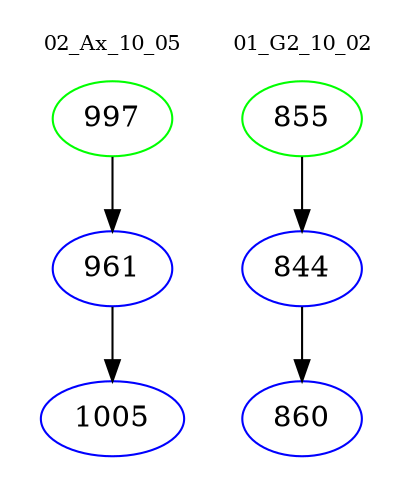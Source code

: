 digraph{
subgraph cluster_0 {
color = white
label = "02_Ax_10_05";
fontsize=10;
T0_997 [label="997", color="green"]
T0_997 -> T0_961 [color="black"]
T0_961 [label="961", color="blue"]
T0_961 -> T0_1005 [color="black"]
T0_1005 [label="1005", color="blue"]
}
subgraph cluster_1 {
color = white
label = "01_G2_10_02";
fontsize=10;
T1_855 [label="855", color="green"]
T1_855 -> T1_844 [color="black"]
T1_844 [label="844", color="blue"]
T1_844 -> T1_860 [color="black"]
T1_860 [label="860", color="blue"]
}
}
